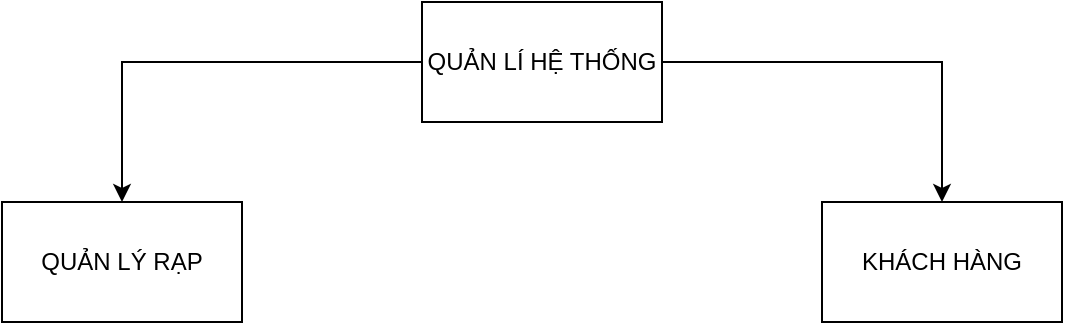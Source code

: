 <mxfile version="24.7.6">
  <diagram name="Trang-1" id="DZac3HbgjEwMKorueeGq">
    <mxGraphModel dx="1290" dy="530" grid="1" gridSize="10" guides="1" tooltips="1" connect="1" arrows="1" fold="1" page="1" pageScale="1" pageWidth="827" pageHeight="1169" math="0" shadow="0">
      <root>
        <mxCell id="0" />
        <mxCell id="1" parent="0" />
        <mxCell id="iaXJayuQMeKWNDNZLDfv-4" style="edgeStyle=orthogonalEdgeStyle;rounded=0;orthogonalLoop=1;jettySize=auto;html=1;entryX=0.5;entryY=0;entryDx=0;entryDy=0;" edge="1" parent="1" source="iaXJayuQMeKWNDNZLDfv-1" target="iaXJayuQMeKWNDNZLDfv-2">
          <mxGeometry relative="1" as="geometry" />
        </mxCell>
        <mxCell id="iaXJayuQMeKWNDNZLDfv-5" style="edgeStyle=orthogonalEdgeStyle;rounded=0;orthogonalLoop=1;jettySize=auto;html=1;entryX=0.5;entryY=0;entryDx=0;entryDy=0;" edge="1" parent="1" source="iaXJayuQMeKWNDNZLDfv-1" target="iaXJayuQMeKWNDNZLDfv-3">
          <mxGeometry relative="1" as="geometry" />
        </mxCell>
        <mxCell id="iaXJayuQMeKWNDNZLDfv-1" value="QUẢN LÍ HỆ THỐNG" style="rounded=0;whiteSpace=wrap;html=1;" vertex="1" parent="1">
          <mxGeometry x="380" y="140" width="120" height="60" as="geometry" />
        </mxCell>
        <mxCell id="iaXJayuQMeKWNDNZLDfv-2" value="QUẢN LÝ RẠP" style="rounded=0;whiteSpace=wrap;html=1;" vertex="1" parent="1">
          <mxGeometry x="170" y="240" width="120" height="60" as="geometry" />
        </mxCell>
        <mxCell id="iaXJayuQMeKWNDNZLDfv-3" value="KHÁCH HÀNG" style="rounded=0;whiteSpace=wrap;html=1;" vertex="1" parent="1">
          <mxGeometry x="580" y="240" width="120" height="60" as="geometry" />
        </mxCell>
      </root>
    </mxGraphModel>
  </diagram>
</mxfile>
